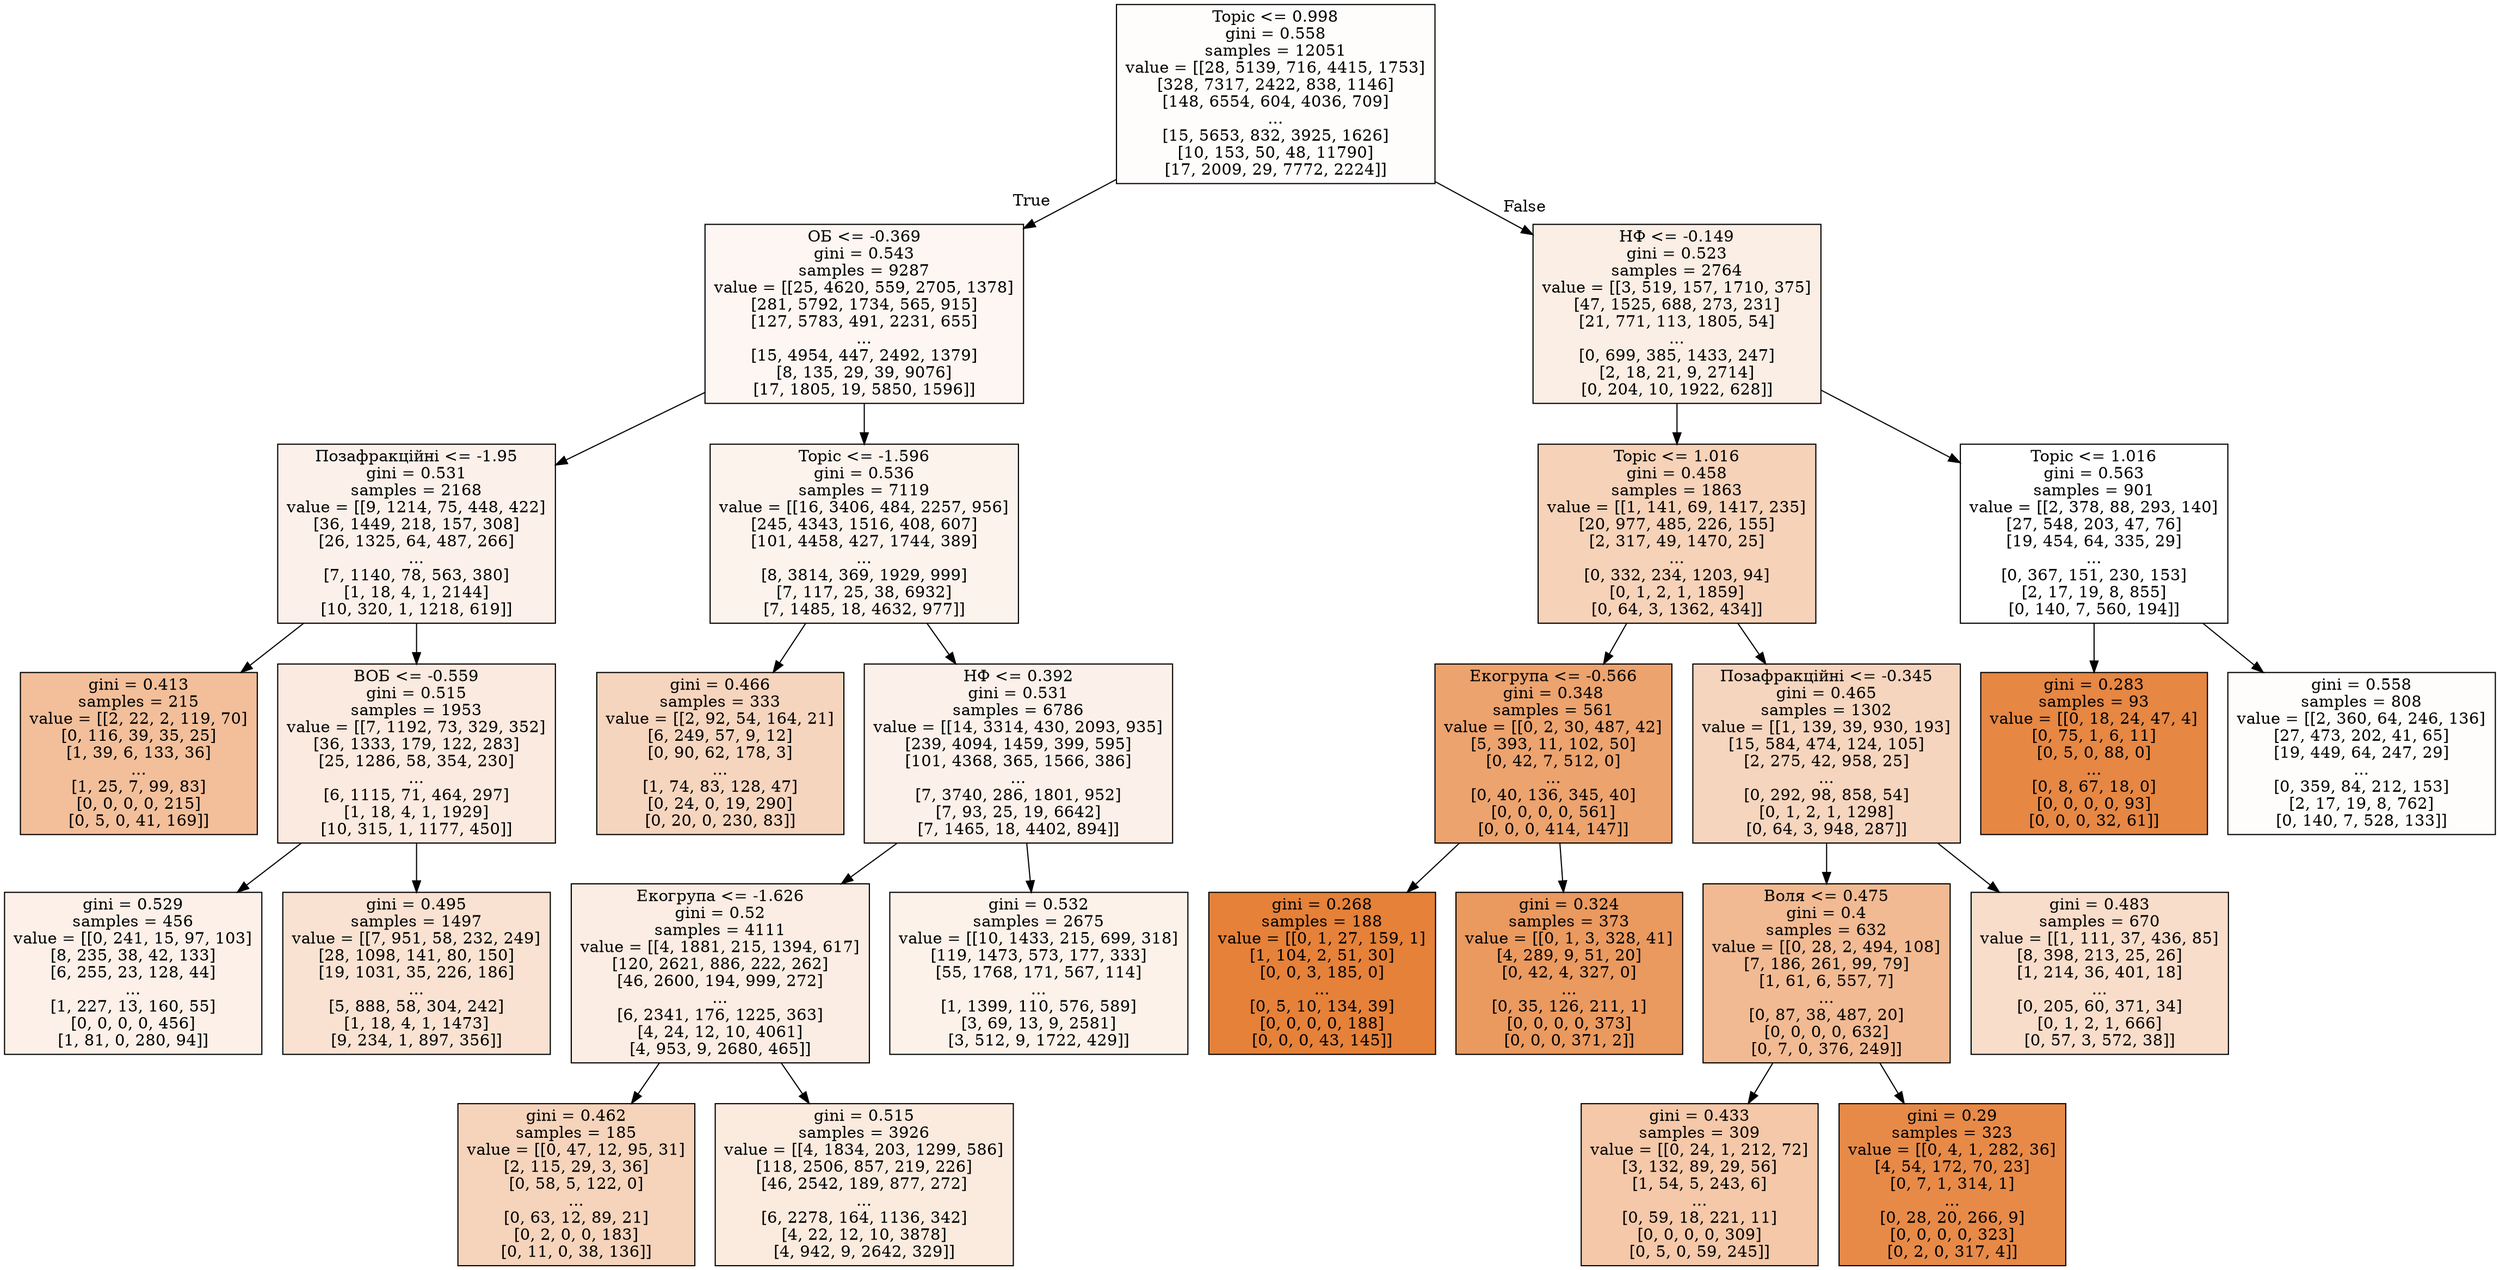 digraph Tree {
node [shape=box, style="filled", color="black"] ;
0 [label="Topic <= 0.998\ngini = 0.558\nsamples = 12051\nvalue = [[28, 5139, 716, 4415, 1753]\n[328, 7317, 2422, 838, 1146]\n[148, 6554, 604, 4036, 709]\n...\n[15, 5653, 832, 3925, 1626]\n[10, 153, 50, 48, 11790]\n[17, 2009, 29, 7772, 2224]]", fillcolor="#fffdfc"] ;
1 [label="ОБ <= -0.369\ngini = 0.543\nsamples = 9287\nvalue = [[25, 4620, 559, 2705, 1378]\n[281, 5792, 1734, 565, 915]\n[127, 5783, 491, 2231, 655]\n...\n[15, 4954, 447, 2492, 1379]\n[8, 135, 29, 39, 9076]\n[17, 1805, 19, 5850, 1596]]", fillcolor="#fdf6f2"] ;
0 -> 1 [labeldistance=2.5, labelangle=45, headlabel="True"] ;
5 [label="Позафракційні <= -1.95\ngini = 0.531\nsamples = 2168\nvalue = [[9, 1214, 75, 448, 422]\n[36, 1449, 218, 157, 308]\n[26, 1325, 64, 487, 266]\n...\n[7, 1140, 78, 563, 380]\n[1, 18, 4, 1, 2144]\n[10, 320, 1, 1218, 619]]", fillcolor="#fcf1ea"] ;
1 -> 5 ;
7 [label="gini = 0.413\nsamples = 215\nvalue = [[2, 22, 2, 119, 70]\n[0, 116, 39, 35, 25]\n[1, 39, 6, 133, 36]\n...\n[1, 25, 7, 99, 83]\n[0, 0, 0, 0, 215]\n[0, 5, 0, 41, 169]]", fillcolor="#f2bf9a"] ;
5 -> 7 ;
8 [label="ВОБ <= -0.559\ngini = 0.515\nsamples = 1953\nvalue = [[7, 1192, 73, 329, 352]\n[36, 1333, 179, 122, 283]\n[25, 1286, 58, 354, 230]\n...\n[6, 1115, 71, 464, 297]\n[1, 18, 4, 1, 1929]\n[10, 315, 1, 1177, 450]]", fillcolor="#fbeadf"] ;
5 -> 8 ;
25 [label="gini = 0.529\nsamples = 456\nvalue = [[0, 241, 15, 97, 103]\n[8, 235, 38, 42, 133]\n[6, 255, 23, 128, 44]\n...\n[1, 227, 13, 160, 55]\n[0, 0, 0, 0, 456]\n[1, 81, 0, 280, 94]]", fillcolor="#fcf0e8"] ;
8 -> 25 ;
26 [label="gini = 0.495\nsamples = 1497\nvalue = [[7, 951, 58, 232, 249]\n[28, 1098, 141, 80, 150]\n[19, 1031, 35, 226, 186]\n...\n[5, 888, 58, 304, 242]\n[1, 18, 4, 1, 1473]\n[9, 234, 1, 897, 356]]", fillcolor="#f9e2d1"] ;
8 -> 26 ;
6 [label="Topic <= -1.596\ngini = 0.536\nsamples = 7119\nvalue = [[16, 3406, 484, 2257, 956]\n[245, 4343, 1516, 408, 607]\n[101, 4458, 427, 1744, 389]\n...\n[8, 3814, 369, 1929, 999]\n[7, 117, 25, 38, 6932]\n[7, 1485, 18, 4632, 977]]", fillcolor="#fdf3ed"] ;
1 -> 6 ;
9 [label="gini = 0.466\nsamples = 333\nvalue = [[2, 92, 54, 164, 21]\n[6, 249, 57, 9, 12]\n[0, 90, 62, 178, 3]\n...\n[1, 74, 83, 128, 47]\n[0, 24, 0, 19, 290]\n[0, 20, 0, 230, 83]]", fillcolor="#f6d5be"] ;
6 -> 9 ;
10 [label="НФ <= 0.392\ngini = 0.531\nsamples = 6786\nvalue = [[14, 3314, 430, 2093, 935]\n[239, 4094, 1459, 399, 595]\n[101, 4368, 365, 1566, 386]\n...\n[7, 3740, 286, 1801, 952]\n[7, 93, 25, 19, 6642]\n[7, 1465, 18, 4402, 894]]", fillcolor="#fcf1ea"] ;
6 -> 10 ;
13 [label="Екогрупа <= -1.626\ngini = 0.52\nsamples = 4111\nvalue = [[4, 1881, 215, 1394, 617]\n[120, 2621, 886, 222, 262]\n[46, 2600, 194, 999, 272]\n...\n[6, 2341, 176, 1225, 363]\n[4, 24, 12, 10, 4061]\n[4, 953, 9, 2680, 465]]", fillcolor="#fbede3"] ;
10 -> 13 ;
15 [label="gini = 0.462\nsamples = 185\nvalue = [[0, 47, 12, 95, 31]\n[2, 115, 29, 3, 36]\n[0, 58, 5, 122, 0]\n...\n[0, 63, 12, 89, 21]\n[0, 2, 0, 0, 183]\n[0, 11, 0, 38, 136]]", fillcolor="#f6d4bb"] ;
13 -> 15 ;
16 [label="gini = 0.515\nsamples = 3926\nvalue = [[4, 1834, 203, 1299, 586]\n[118, 2506, 857, 219, 226]\n[46, 2542, 189, 877, 272]\n...\n[6, 2278, 164, 1136, 342]\n[4, 22, 12, 10, 3878]\n[4, 942, 9, 2642, 329]]", fillcolor="#fbebdf"] ;
13 -> 16 ;
14 [label="gini = 0.532\nsamples = 2675\nvalue = [[10, 1433, 215, 699, 318]\n[119, 1473, 573, 177, 333]\n[55, 1768, 171, 567, 114]\n...\n[1, 1399, 110, 576, 589]\n[3, 69, 13, 9, 2581]\n[3, 512, 9, 1722, 429]]", fillcolor="#fcf2ea"] ;
10 -> 14 ;
2 [label="НФ <= -0.149\ngini = 0.523\nsamples = 2764\nvalue = [[3, 519, 157, 1710, 375]\n[47, 1525, 688, 273, 231]\n[21, 771, 113, 1805, 54]\n...\n[0, 699, 385, 1433, 247]\n[2, 18, 21, 9, 2714]\n[0, 204, 10, 1922, 628]]", fillcolor="#fbeee4"] ;
0 -> 2 [labeldistance=2.5, labelangle=-45, headlabel="False"] ;
3 [label="Topic <= 1.016\ngini = 0.458\nsamples = 1863\nvalue = [[1, 141, 69, 1417, 235]\n[20, 977, 485, 226, 155]\n[2, 317, 49, 1470, 25]\n...\n[0, 332, 234, 1203, 94]\n[0, 1, 2, 1, 1859]\n[0, 64, 3, 1362, 434]]", fillcolor="#f6d2b8"] ;
2 -> 3 ;
11 [label="Екогрупа <= -0.566\ngini = 0.348\nsamples = 561\nvalue = [[0, 2, 30, 487, 42]\n[5, 393, 11, 102, 50]\n[0, 42, 7, 512, 0]\n...\n[0, 40, 136, 345, 40]\n[0, 0, 0, 0, 561]\n[0, 0, 0, 414, 147]]", fillcolor="#eca36e"] ;
3 -> 11 ;
23 [label="gini = 0.268\nsamples = 188\nvalue = [[0, 1, 27, 159, 1]\n[1, 104, 2, 51, 30]\n[0, 0, 3, 185, 0]\n...\n[0, 5, 10, 134, 39]\n[0, 0, 0, 0, 188]\n[0, 0, 0, 43, 145]]", fillcolor="#e58139"] ;
11 -> 23 ;
24 [label="gini = 0.324\nsamples = 373\nvalue = [[0, 1, 3, 328, 41]\n[4, 289, 9, 51, 20]\n[0, 42, 4, 327, 0]\n...\n[0, 35, 126, 211, 1]\n[0, 0, 0, 0, 373]\n[0, 0, 0, 371, 2]]", fillcolor="#ea995f"] ;
11 -> 24 ;
12 [label="Позафракційні <= -0.345\ngini = 0.465\nsamples = 1302\nvalue = [[1, 139, 39, 930, 193]\n[15, 584, 474, 124, 105]\n[2, 275, 42, 958, 25]\n...\n[0, 292, 98, 858, 54]\n[0, 1, 2, 1, 1298]\n[0, 64, 3, 948, 287]]", fillcolor="#f6d5be"] ;
3 -> 12 ;
19 [label="Воля <= 0.475\ngini = 0.4\nsamples = 632\nvalue = [[0, 28, 2, 494, 108]\n[7, 186, 261, 99, 79]\n[1, 61, 6, 557, 7]\n...\n[0, 87, 38, 487, 20]\n[0, 0, 0, 0, 632]\n[0, 7, 0, 376, 249]]", fillcolor="#f1ba92"] ;
12 -> 19 ;
21 [label="gini = 0.433\nsamples = 309\nvalue = [[0, 24, 1, 212, 72]\n[3, 132, 89, 29, 56]\n[1, 54, 5, 243, 6]\n...\n[0, 59, 18, 221, 11]\n[0, 0, 0, 0, 309]\n[0, 5, 0, 59, 245]]", fillcolor="#f4c8a8"] ;
19 -> 21 ;
22 [label="gini = 0.29\nsamples = 323\nvalue = [[0, 4, 1, 282, 36]\n[4, 54, 172, 70, 23]\n[0, 7, 1, 314, 1]\n...\n[0, 28, 20, 266, 9]\n[0, 0, 0, 0, 323]\n[0, 2, 0, 317, 4]]", fillcolor="#e78a48"] ;
19 -> 22 ;
20 [label="gini = 0.483\nsamples = 670\nvalue = [[1, 111, 37, 436, 85]\n[8, 398, 213, 25, 26]\n[1, 214, 36, 401, 18]\n...\n[0, 205, 60, 371, 34]\n[0, 1, 2, 1, 666]\n[0, 57, 3, 572, 38]]", fillcolor="#f8ddca"] ;
12 -> 20 ;
4 [label="Topic <= 1.016\ngini = 0.563\nsamples = 901\nvalue = [[2, 378, 88, 293, 140]\n[27, 548, 203, 47, 76]\n[19, 454, 64, 335, 29]\n...\n[0, 367, 151, 230, 153]\n[2, 17, 19, 8, 855]\n[0, 140, 7, 560, 194]]", fillcolor="#ffffff"] ;
2 -> 4 ;
17 [label="gini = 0.283\nsamples = 93\nvalue = [[0, 18, 24, 47, 4]\n[0, 75, 1, 6, 11]\n[0, 5, 0, 88, 0]\n...\n[0, 8, 67, 18, 0]\n[0, 0, 0, 0, 93]\n[0, 0, 0, 32, 61]]", fillcolor="#e68743"] ;
4 -> 17 ;
18 [label="gini = 0.558\nsamples = 808\nvalue = [[2, 360, 64, 246, 136]\n[27, 473, 202, 41, 65]\n[19, 449, 64, 247, 29]\n...\n[0, 359, 84, 212, 153]\n[2, 17, 19, 8, 762]\n[0, 140, 7, 528, 133]]", fillcolor="#fffdfc"] ;
4 -> 18 ;
}